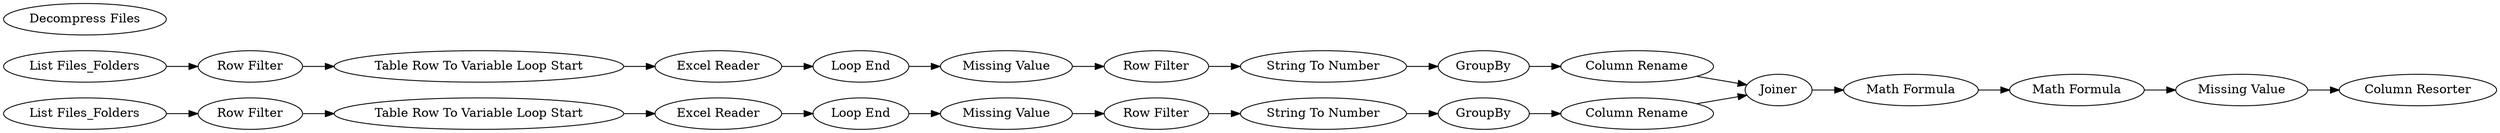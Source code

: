 digraph {
	13 [label="Table Row To Variable Loop Start"]
	14 [label="Excel Reader"]
	15 [label="Loop End"]
	17 [label="String To Number"]
	18 [label="Missing Value"]
	19 [label="Row Filter"]
	20 [label=GroupBy]
	21 [label="List Files_Folders"]
	22 [label="Table Row To Variable Loop Start"]
	23 [label="Excel Reader"]
	25 [label="Row Filter"]
	26 [label="Loop End"]
	27 [label="Missing Value"]
	28 [label="Row Filter"]
	29 [label="String To Number"]
	30 [label=GroupBy]
	31 [label="Column Rename"]
	32 [label="Column Rename"]
	33 [label=Joiner]
	36 [label="Math Formula"]
	37 [label="Column Resorter"]
	38 [label="List Files_Folders"]
	39 [label="Row Filter"]
	40 [label="Math Formula"]
	42 [label="Missing Value"]
	43 [label="Decompress Files"]
	13 -> 14
	14 -> 15
	15 -> 18
	17 -> 20
	18 -> 19
	19 -> 17
	20 -> 31
	21 -> 25
	22 -> 23
	23 -> 26
	25 -> 22
	26 -> 27
	27 -> 28
	28 -> 29
	29 -> 30
	30 -> 32
	31 -> 33
	32 -> 33
	33 -> 36
	36 -> 40
	38 -> 39
	39 -> 13
	40 -> 42
	42 -> 37
	rankdir=LR
}
